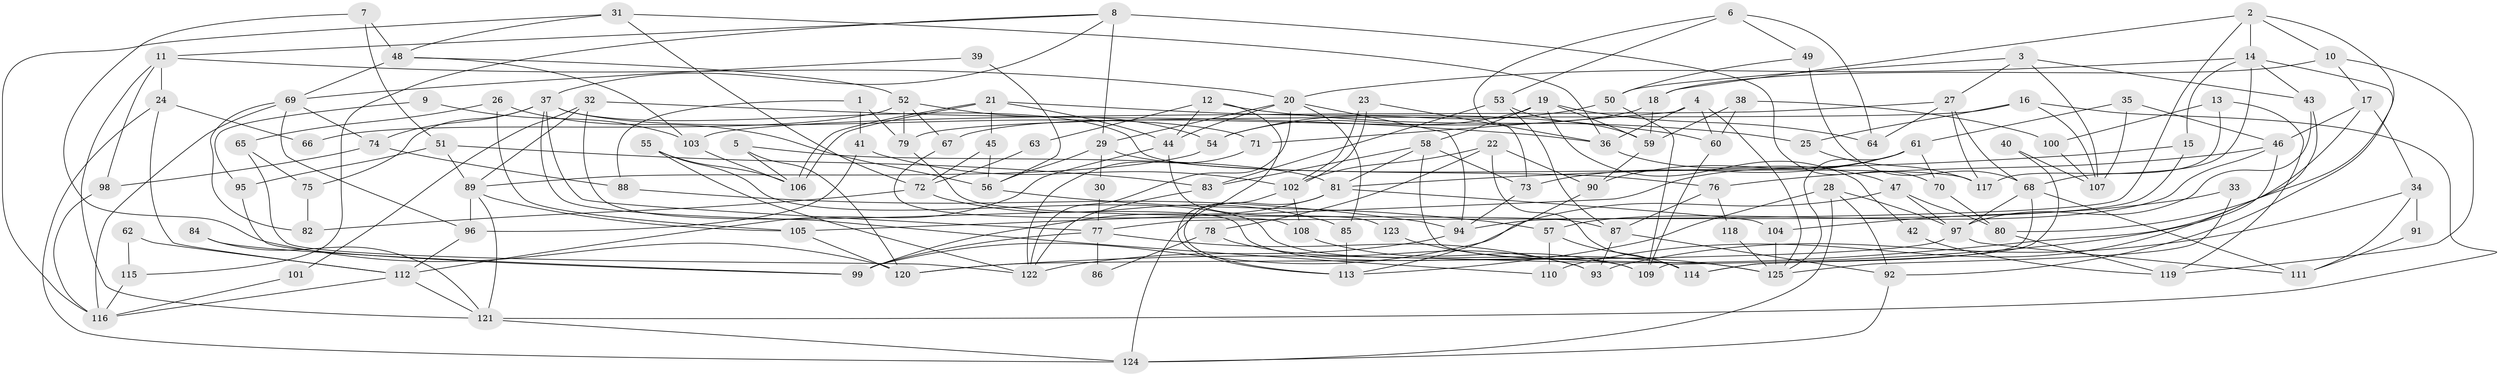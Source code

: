 // coarse degree distribution, {5: 0.2125, 7: 0.1, 4: 0.1375, 3: 0.1375, 6: 0.1625, 10: 0.025, 8: 0.0625, 2: 0.1375, 9: 0.025}
// Generated by graph-tools (version 1.1) at 2025/41/03/06/25 10:41:54]
// undirected, 125 vertices, 250 edges
graph export_dot {
graph [start="1"]
  node [color=gray90,style=filled];
  1;
  2;
  3;
  4;
  5;
  6;
  7;
  8;
  9;
  10;
  11;
  12;
  13;
  14;
  15;
  16;
  17;
  18;
  19;
  20;
  21;
  22;
  23;
  24;
  25;
  26;
  27;
  28;
  29;
  30;
  31;
  32;
  33;
  34;
  35;
  36;
  37;
  38;
  39;
  40;
  41;
  42;
  43;
  44;
  45;
  46;
  47;
  48;
  49;
  50;
  51;
  52;
  53;
  54;
  55;
  56;
  57;
  58;
  59;
  60;
  61;
  62;
  63;
  64;
  65;
  66;
  67;
  68;
  69;
  70;
  71;
  72;
  73;
  74;
  75;
  76;
  77;
  78;
  79;
  80;
  81;
  82;
  83;
  84;
  85;
  86;
  87;
  88;
  89;
  90;
  91;
  92;
  93;
  94;
  95;
  96;
  97;
  98;
  99;
  100;
  101;
  102;
  103;
  104;
  105;
  106;
  107;
  108;
  109;
  110;
  111;
  112;
  113;
  114;
  115;
  116;
  117;
  118;
  119;
  120;
  121;
  122;
  123;
  124;
  125;
  1 -- 79;
  1 -- 88;
  1 -- 41;
  2 -- 14;
  2 -- 10;
  2 -- 18;
  2 -- 77;
  2 -- 80;
  3 -- 27;
  3 -- 43;
  3 -- 50;
  3 -- 107;
  4 -- 125;
  4 -- 36;
  4 -- 60;
  4 -- 71;
  5 -- 106;
  5 -- 81;
  5 -- 120;
  6 -- 73;
  6 -- 53;
  6 -- 49;
  6 -- 64;
  7 -- 48;
  7 -- 120;
  7 -- 51;
  8 -- 37;
  8 -- 11;
  8 -- 29;
  8 -- 70;
  8 -- 115;
  9 -- 95;
  9 -- 103;
  10 -- 18;
  10 -- 17;
  10 -- 119;
  11 -- 121;
  11 -- 24;
  11 -- 20;
  11 -- 98;
  12 -- 113;
  12 -- 44;
  12 -- 25;
  12 -- 63;
  13 -- 119;
  13 -- 117;
  13 -- 100;
  14 -- 20;
  14 -- 43;
  14 -- 15;
  14 -- 68;
  14 -- 92;
  15 -- 81;
  15 -- 94;
  16 -- 107;
  16 -- 121;
  16 -- 25;
  16 -- 79;
  17 -- 120;
  17 -- 46;
  17 -- 34;
  18 -- 59;
  18 -- 67;
  19 -- 54;
  19 -- 64;
  19 -- 42;
  19 -- 58;
  19 -- 59;
  20 -- 94;
  20 -- 29;
  20 -- 44;
  20 -- 85;
  20 -- 122;
  21 -- 60;
  21 -- 106;
  21 -- 106;
  21 -- 44;
  21 -- 45;
  22 -- 102;
  22 -- 114;
  22 -- 78;
  22 -- 90;
  23 -- 36;
  23 -- 102;
  23 -- 102;
  24 -- 124;
  24 -- 112;
  24 -- 66;
  25 -- 117;
  26 -- 105;
  26 -- 56;
  26 -- 65;
  27 -- 68;
  27 -- 117;
  27 -- 64;
  27 -- 103;
  28 -- 124;
  28 -- 92;
  28 -- 97;
  28 -- 113;
  29 -- 30;
  29 -- 56;
  29 -- 76;
  30 -- 77;
  31 -- 72;
  31 -- 48;
  31 -- 36;
  31 -- 116;
  32 -- 109;
  32 -- 36;
  32 -- 89;
  32 -- 101;
  33 -- 125;
  33 -- 104;
  34 -- 111;
  34 -- 91;
  34 -- 93;
  35 -- 61;
  35 -- 46;
  35 -- 107;
  36 -- 47;
  37 -- 71;
  37 -- 74;
  37 -- 75;
  37 -- 77;
  37 -- 110;
  37 -- 117;
  38 -- 59;
  38 -- 100;
  38 -- 60;
  39 -- 56;
  39 -- 69;
  40 -- 107;
  40 -- 114;
  41 -- 102;
  41 -- 96;
  42 -- 119;
  43 -- 110;
  43 -- 97;
  44 -- 112;
  44 -- 123;
  45 -- 72;
  45 -- 56;
  46 -- 109;
  46 -- 57;
  46 -- 76;
  47 -- 80;
  47 -- 99;
  47 -- 97;
  48 -- 69;
  48 -- 52;
  48 -- 103;
  49 -- 68;
  49 -- 50;
  50 -- 54;
  50 -- 109;
  51 -- 89;
  51 -- 83;
  51 -- 95;
  52 -- 79;
  52 -- 67;
  52 -- 54;
  52 -- 66;
  53 -- 83;
  53 -- 87;
  53 -- 59;
  54 -- 89;
  55 -- 122;
  55 -- 106;
  55 -- 114;
  56 -- 57;
  57 -- 114;
  57 -- 110;
  58 -- 83;
  58 -- 73;
  58 -- 81;
  58 -- 125;
  59 -- 90;
  60 -- 109;
  61 -- 105;
  61 -- 90;
  61 -- 70;
  61 -- 73;
  61 -- 125;
  62 -- 112;
  62 -- 115;
  63 -- 72;
  65 -- 122;
  65 -- 75;
  67 -- 108;
  68 -- 97;
  68 -- 111;
  68 -- 114;
  69 -- 96;
  69 -- 116;
  69 -- 74;
  69 -- 82;
  70 -- 80;
  71 -- 122;
  72 -- 82;
  72 -- 85;
  73 -- 94;
  74 -- 98;
  74 -- 88;
  75 -- 82;
  76 -- 87;
  76 -- 118;
  77 -- 86;
  77 -- 93;
  77 -- 99;
  78 -- 93;
  78 -- 86;
  79 -- 87;
  80 -- 119;
  81 -- 124;
  81 -- 99;
  81 -- 104;
  83 -- 122;
  84 -- 121;
  84 -- 99;
  85 -- 113;
  87 -- 93;
  87 -- 92;
  88 -- 94;
  89 -- 96;
  89 -- 105;
  89 -- 121;
  90 -- 113;
  91 -- 111;
  92 -- 124;
  94 -- 122;
  95 -- 99;
  96 -- 112;
  97 -- 111;
  97 -- 120;
  98 -- 116;
  100 -- 107;
  101 -- 116;
  102 -- 113;
  102 -- 108;
  103 -- 106;
  104 -- 125;
  105 -- 120;
  108 -- 109;
  112 -- 116;
  112 -- 121;
  115 -- 116;
  118 -- 125;
  121 -- 124;
  123 -- 125;
}
